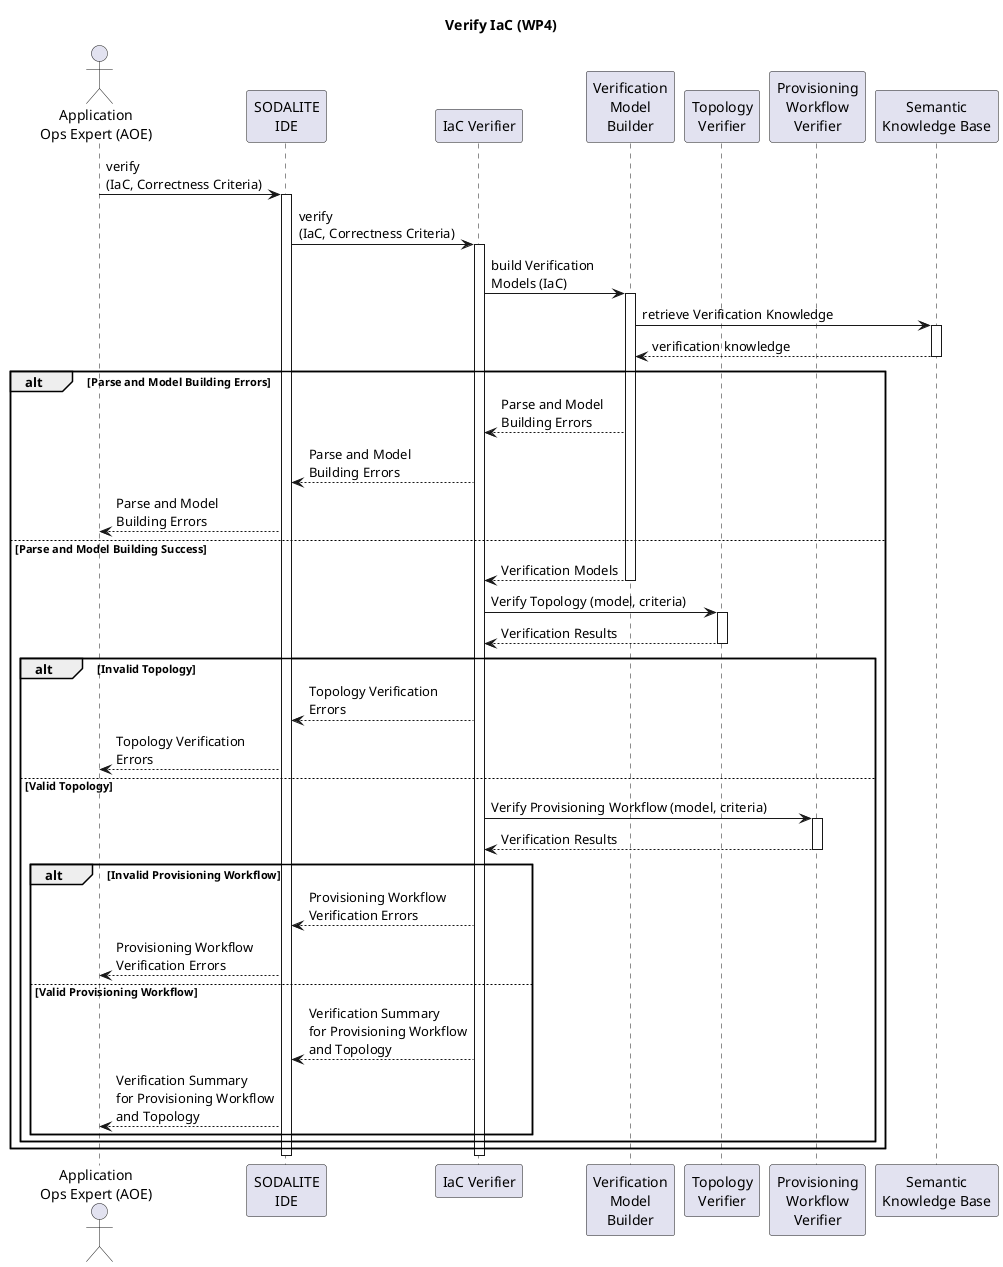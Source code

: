 @startuml

title Verify IaC (WP4)

actor "Application\nOps Expert (AOE)" as ops
participant "SODALITE\nIDE" as sic
participant "IaC Verifier" as soda
participant "Verification\nModel\nBuilder" as vmb
participant "Topology\nVerifier" as tv
participant "Provisioning\nWorkflow\nVerifier" as pwv
participant "Semantic\nKnowledge Base" as kb

ops->sic: verify\n(IaC, Correctness Criteria)
activate sic
sic->soda: verify\n(IaC, Correctness Criteria)
activate soda
soda -> vmb: build Verification\nModels (IaC)
activate vmb
vmb -> kb: retrieve Verification Knowledge
activate kb
kb --> vmb: verification knowledge
deactivate kb
alt Parse and Model Building Errors
    vmb --> soda: Parse and Model\nBuilding Errors
    soda --> sic: Parse and Model\nBuilding Errors
    sic --> ops: Parse and Model\nBuilding Errors
else  Parse and Model Building Success
    vmb --> soda: Verification Models
    deactivate vmb
    soda -> tv: Verify Topology (model, criteria)
    activate tv
    tv --> soda: Verification Results
    deactivate tv
    alt Invalid Topology
        soda --> sic: Topology Verification\nErrors
        sic --> ops: Topology Verification\nErrors
    else Valid Topology
        soda -> pwv: Verify Provisioning Workflow (model, criteria)
        activate pwv
        pwv --> soda: Verification Results
        deactivate pwv
        alt Invalid Provisioning Workflow
            soda --> sic: Provisioning Workflow\nVerification Errors
            sic --> ops: Provisioning Workflow\nVerification Errors
        else  Valid Provisioning Workflow
            soda --> sic: Verification Summary\nfor Provisioning Workflow\nand Topology
            sic --> ops: Verification Summary\nfor Provisioning Workflow\nand Topology
        end
    end
end

deactivate soda
deactivate sic
@enduml
